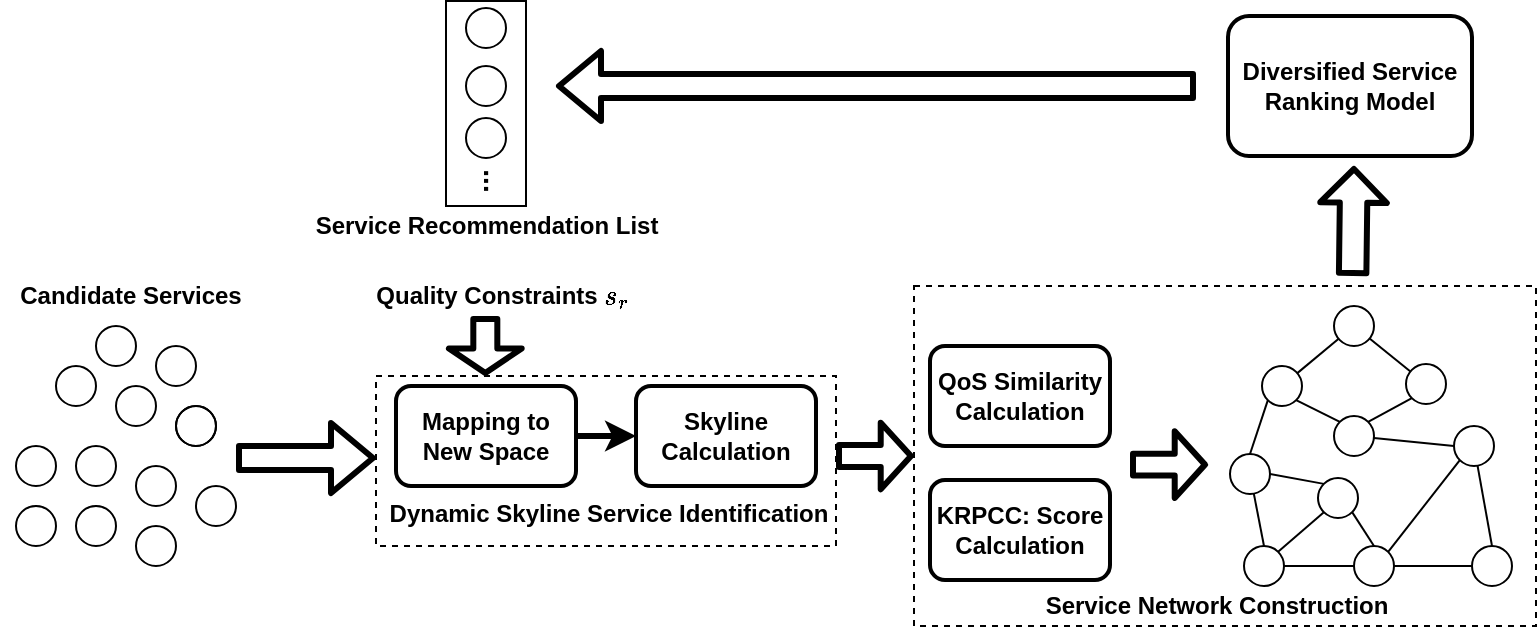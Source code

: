 <mxfile version="13.1.2" type="github">
  <diagram id="sd3B13jJpRDf2u8jtMgA" name="Page-1">
    <mxGraphModel dx="1040" dy="527" grid="1" gridSize="10" guides="1" tooltips="1" connect="1" arrows="1" fold="1" page="1" pageScale="1" pageWidth="827" pageHeight="1169" math="1" shadow="0">
      <root>
        <mxCell id="0" />
        <mxCell id="1" parent="0" />
        <mxCell id="cKlKM32kicbf2RL1kfpF-74" value="" style="rounded=0;whiteSpace=wrap;html=1;fillColor=none;" parent="1" vertex="1">
          <mxGeometry x="265" y="277.5" width="40" height="102.5" as="geometry" />
        </mxCell>
        <mxCell id="cKlKM32kicbf2RL1kfpF-67" value="" style="rounded=0;whiteSpace=wrap;html=1;fillColor=none;dashed=1;" parent="1" vertex="1">
          <mxGeometry x="230" y="465" width="230" height="85" as="geometry" />
        </mxCell>
        <mxCell id="WeZ2IR0lr3XahTYSVris-6" value="" style="ellipse;whiteSpace=wrap;html=1;aspect=fixed;fillColor=none;" parent="1" vertex="1">
          <mxGeometry x="90" y="440" width="20" height="20" as="geometry" />
        </mxCell>
        <mxCell id="cKlKM32kicbf2RL1kfpF-1" value="" style="ellipse;whiteSpace=wrap;html=1;aspect=fixed;fillColor=none;" parent="1" vertex="1">
          <mxGeometry x="100" y="470" width="20" height="20" as="geometry" />
        </mxCell>
        <mxCell id="cKlKM32kicbf2RL1kfpF-4" value="" style="ellipse;whiteSpace=wrap;html=1;aspect=fixed;fillColor=none;" parent="1" vertex="1">
          <mxGeometry x="120" y="450" width="20" height="20" as="geometry" />
        </mxCell>
        <mxCell id="cKlKM32kicbf2RL1kfpF-5" value="" style="ellipse;whiteSpace=wrap;html=1;aspect=fixed;fillColor=none;" parent="1" vertex="1">
          <mxGeometry x="130" y="480" width="20" height="20" as="geometry" />
        </mxCell>
        <mxCell id="cKlKM32kicbf2RL1kfpF-6" value="" style="ellipse;whiteSpace=wrap;html=1;aspect=fixed;fillColor=none;" parent="1" vertex="1">
          <mxGeometry x="130" y="480" width="20" height="20" as="geometry" />
        </mxCell>
        <mxCell id="cKlKM32kicbf2RL1kfpF-7" value="" style="ellipse;whiteSpace=wrap;html=1;aspect=fixed;fillColor=none;" parent="1" vertex="1">
          <mxGeometry x="70" y="460" width="20" height="20" as="geometry" />
        </mxCell>
        <mxCell id="cKlKM32kicbf2RL1kfpF-8" value="" style="ellipse;whiteSpace=wrap;html=1;aspect=fixed;fillColor=none;" parent="1" vertex="1">
          <mxGeometry x="80" y="500" width="20" height="20" as="geometry" />
        </mxCell>
        <mxCell id="cKlKM32kicbf2RL1kfpF-9" value="" style="ellipse;whiteSpace=wrap;html=1;aspect=fixed;fillColor=none;" parent="1" vertex="1">
          <mxGeometry x="110" y="510" width="20" height="20" as="geometry" />
        </mxCell>
        <mxCell id="cKlKM32kicbf2RL1kfpF-10" value="" style="ellipse;whiteSpace=wrap;html=1;aspect=fixed;fillColor=none;" parent="1" vertex="1">
          <mxGeometry x="140" y="520" width="20" height="20" as="geometry" />
        </mxCell>
        <mxCell id="cKlKM32kicbf2RL1kfpF-11" value="" style="ellipse;whiteSpace=wrap;html=1;aspect=fixed;fillColor=none;" parent="1" vertex="1">
          <mxGeometry x="50" y="500" width="20" height="20" as="geometry" />
        </mxCell>
        <mxCell id="cKlKM32kicbf2RL1kfpF-12" value="" style="ellipse;whiteSpace=wrap;html=1;aspect=fixed;fillColor=none;" parent="1" vertex="1">
          <mxGeometry x="80" y="530" width="20" height="20" as="geometry" />
        </mxCell>
        <mxCell id="cKlKM32kicbf2RL1kfpF-13" value="&lt;b&gt;Candidate&amp;nbsp;Services&lt;/b&gt;" style="text;html=1;align=center;verticalAlign=middle;resizable=0;points=[];autosize=1;" parent="1" vertex="1">
          <mxGeometry x="42" y="415" width="130" height="20" as="geometry" />
        </mxCell>
        <mxCell id="cKlKM32kicbf2RL1kfpF-17" value="&lt;b&gt;Mapping&amp;nbsp;to New Space&lt;/b&gt;" style="rounded=1;whiteSpace=wrap;html=1;strokeWidth=2;" parent="1" vertex="1">
          <mxGeometry x="240" y="470" width="90" height="50" as="geometry" />
        </mxCell>
        <mxCell id="cKlKM32kicbf2RL1kfpF-19" value="&lt;b&gt;Skyline Calculation&lt;/b&gt;" style="rounded=1;whiteSpace=wrap;html=1;strokeWidth=2;" parent="1" vertex="1">
          <mxGeometry x="360" y="470" width="90" height="50" as="geometry" />
        </mxCell>
        <mxCell id="cKlKM32kicbf2RL1kfpF-20" value="&lt;b&gt;QoS Similarity Calculation&lt;/b&gt;" style="rounded=1;whiteSpace=wrap;html=1;strokeWidth=2;" parent="1" vertex="1">
          <mxGeometry x="507" y="450" width="90" height="50" as="geometry" />
        </mxCell>
        <mxCell id="cKlKM32kicbf2RL1kfpF-21" value="$$s_r$$" style="text;html=1;align=center;verticalAlign=middle;resizable=0;points=[];autosize=1;" parent="1" vertex="1">
          <mxGeometry x="320" y="415" width="60" height="20" as="geometry" />
        </mxCell>
        <mxCell id="cKlKM32kicbf2RL1kfpF-26" value="&lt;b&gt;Quality Constraints&lt;/b&gt;" style="text;html=1;align=center;verticalAlign=middle;resizable=0;points=[];autosize=1;" parent="1" vertex="1">
          <mxGeometry x="220" y="415" width="130" height="20" as="geometry" />
        </mxCell>
        <mxCell id="cKlKM32kicbf2RL1kfpF-28" value="&lt;b&gt;Dynamic Skyline Service Identification&lt;/b&gt;" style="text;html=1;align=center;verticalAlign=middle;resizable=0;points=[];autosize=1;" parent="1" vertex="1">
          <mxGeometry x="231" y="524" width="230" height="20" as="geometry" />
        </mxCell>
        <mxCell id="cKlKM32kicbf2RL1kfpF-29" value="" style="ellipse;whiteSpace=wrap;html=1;aspect=fixed;fillColor=none;" parent="1" vertex="1">
          <mxGeometry x="709" y="430" width="20" height="20" as="geometry" />
        </mxCell>
        <mxCell id="cKlKM32kicbf2RL1kfpF-30" value="" style="ellipse;whiteSpace=wrap;html=1;aspect=fixed;fillColor=none;" parent="1" vertex="1">
          <mxGeometry x="673" y="460" width="20" height="20" as="geometry" />
        </mxCell>
        <mxCell id="cKlKM32kicbf2RL1kfpF-31" value="" style="ellipse;whiteSpace=wrap;html=1;aspect=fixed;fillColor=none;" parent="1" vertex="1">
          <mxGeometry x="745" y="459" width="20" height="20" as="geometry" />
        </mxCell>
        <mxCell id="cKlKM32kicbf2RL1kfpF-32" value="" style="ellipse;whiteSpace=wrap;html=1;aspect=fixed;fillColor=none;" parent="1" vertex="1">
          <mxGeometry x="709" y="485" width="20" height="20" as="geometry" />
        </mxCell>
        <mxCell id="cKlKM32kicbf2RL1kfpF-33" value="" style="ellipse;whiteSpace=wrap;html=1;aspect=fixed;fillColor=none;" parent="1" vertex="1">
          <mxGeometry x="657" y="504" width="20" height="20" as="geometry" />
        </mxCell>
        <mxCell id="cKlKM32kicbf2RL1kfpF-34" value="" style="ellipse;whiteSpace=wrap;html=1;aspect=fixed;fillColor=none;" parent="1" vertex="1">
          <mxGeometry x="664" y="550" width="20" height="20" as="geometry" />
        </mxCell>
        <mxCell id="cKlKM32kicbf2RL1kfpF-35" value="" style="ellipse;whiteSpace=wrap;html=1;aspect=fixed;fillColor=none;" parent="1" vertex="1">
          <mxGeometry x="701" y="516" width="20" height="20" as="geometry" />
        </mxCell>
        <mxCell id="cKlKM32kicbf2RL1kfpF-36" value="" style="ellipse;whiteSpace=wrap;html=1;aspect=fixed;fillColor=none;" parent="1" vertex="1">
          <mxGeometry x="719" y="550" width="20" height="20" as="geometry" />
        </mxCell>
        <mxCell id="cKlKM32kicbf2RL1kfpF-37" value="" style="ellipse;whiteSpace=wrap;html=1;aspect=fixed;fillColor=none;" parent="1" vertex="1">
          <mxGeometry x="778" y="550" width="20" height="20" as="geometry" />
        </mxCell>
        <mxCell id="cKlKM32kicbf2RL1kfpF-38" value="" style="ellipse;whiteSpace=wrap;html=1;aspect=fixed;fillColor=none;" parent="1" vertex="1">
          <mxGeometry x="769" y="490" width="20" height="20" as="geometry" />
        </mxCell>
        <mxCell id="cKlKM32kicbf2RL1kfpF-39" value="" style="ellipse;whiteSpace=wrap;html=1;aspect=fixed;fillColor=none;" parent="1" vertex="1">
          <mxGeometry x="110" y="540" width="20" height="20" as="geometry" />
        </mxCell>
        <mxCell id="cKlKM32kicbf2RL1kfpF-40" value="" style="ellipse;whiteSpace=wrap;html=1;aspect=fixed;fillColor=none;" parent="1" vertex="1">
          <mxGeometry x="50" y="530" width="20" height="20" as="geometry" />
        </mxCell>
        <mxCell id="cKlKM32kicbf2RL1kfpF-42" value="" style="endArrow=none;html=1;" parent="1" source="cKlKM32kicbf2RL1kfpF-31" target="cKlKM32kicbf2RL1kfpF-29" edge="1">
          <mxGeometry width="50" height="50" relative="1" as="geometry">
            <mxPoint x="709" y="370" as="sourcePoint" />
            <mxPoint x="759" y="320" as="targetPoint" />
          </mxGeometry>
        </mxCell>
        <mxCell id="cKlKM32kicbf2RL1kfpF-44" value="" style="endArrow=none;html=1;" parent="1" source="cKlKM32kicbf2RL1kfpF-30" target="cKlKM32kicbf2RL1kfpF-29" edge="1">
          <mxGeometry width="50" height="50" relative="1" as="geometry">
            <mxPoint x="759" y="650" as="sourcePoint" />
            <mxPoint x="809" y="600" as="targetPoint" />
          </mxGeometry>
        </mxCell>
        <mxCell id="cKlKM32kicbf2RL1kfpF-45" value="" style="endArrow=none;html=1;exitX=0.5;exitY=0;exitDx=0;exitDy=0;" parent="1" source="cKlKM32kicbf2RL1kfpF-34" target="cKlKM32kicbf2RL1kfpF-33" edge="1">
          <mxGeometry width="50" height="50" relative="1" as="geometry">
            <mxPoint x="679" y="550" as="sourcePoint" />
            <mxPoint x="759" y="590" as="targetPoint" />
          </mxGeometry>
        </mxCell>
        <mxCell id="cKlKM32kicbf2RL1kfpF-46" value="" style="endArrow=none;html=1;exitX=1;exitY=0.5;exitDx=0;exitDy=0;" parent="1" source="cKlKM32kicbf2RL1kfpF-36" target="cKlKM32kicbf2RL1kfpF-37" edge="1">
          <mxGeometry width="50" height="50" relative="1" as="geometry">
            <mxPoint x="739" y="630" as="sourcePoint" />
            <mxPoint x="789" y="580" as="targetPoint" />
          </mxGeometry>
        </mxCell>
        <mxCell id="cKlKM32kicbf2RL1kfpF-48" value="" style="endArrow=none;html=1;entryX=0.5;entryY=0;entryDx=0;entryDy=0;" parent="1" source="cKlKM32kicbf2RL1kfpF-38" target="cKlKM32kicbf2RL1kfpF-37" edge="1">
          <mxGeometry width="50" height="50" relative="1" as="geometry">
            <mxPoint x="749" y="570" as="sourcePoint" />
            <mxPoint x="780.056" y="554.472" as="targetPoint" />
          </mxGeometry>
        </mxCell>
        <mxCell id="cKlKM32kicbf2RL1kfpF-49" value="" style="endArrow=none;html=1;exitX=0;exitY=0.5;exitDx=0;exitDy=0;" parent="1" source="cKlKM32kicbf2RL1kfpF-38" target="cKlKM32kicbf2RL1kfpF-32" edge="1">
          <mxGeometry width="50" height="50" relative="1" as="geometry">
            <mxPoint x="759" y="580" as="sourcePoint" />
            <mxPoint x="790.056" y="564.472" as="targetPoint" />
          </mxGeometry>
        </mxCell>
        <mxCell id="cKlKM32kicbf2RL1kfpF-50" value="" style="endArrow=none;html=1;exitX=1;exitY=0.5;exitDx=0;exitDy=0;entryX=0;entryY=0.5;entryDx=0;entryDy=0;" parent="1" source="cKlKM32kicbf2RL1kfpF-34" target="cKlKM32kicbf2RL1kfpF-36" edge="1">
          <mxGeometry width="50" height="50" relative="1" as="geometry">
            <mxPoint x="769" y="590" as="sourcePoint" />
            <mxPoint x="800.056" y="574.472" as="targetPoint" />
          </mxGeometry>
        </mxCell>
        <mxCell id="cKlKM32kicbf2RL1kfpF-51" value="" style="endArrow=none;html=1;exitX=1;exitY=0.5;exitDx=0;exitDy=0;entryX=0;entryY=0;entryDx=0;entryDy=0;" parent="1" source="cKlKM32kicbf2RL1kfpF-33" target="cKlKM32kicbf2RL1kfpF-35" edge="1">
          <mxGeometry width="50" height="50" relative="1" as="geometry">
            <mxPoint x="779" y="600" as="sourcePoint" />
            <mxPoint x="699" y="530" as="targetPoint" />
          </mxGeometry>
        </mxCell>
        <mxCell id="cKlKM32kicbf2RL1kfpF-52" value="" style="endArrow=none;html=1;exitX=1;exitY=1;exitDx=0;exitDy=0;entryX=0.5;entryY=0;entryDx=0;entryDy=0;" parent="1" source="cKlKM32kicbf2RL1kfpF-35" target="cKlKM32kicbf2RL1kfpF-36" edge="1">
          <mxGeometry width="50" height="50" relative="1" as="geometry">
            <mxPoint x="789" y="610" as="sourcePoint" />
            <mxPoint x="820.056" y="594.472" as="targetPoint" />
          </mxGeometry>
        </mxCell>
        <mxCell id="cKlKM32kicbf2RL1kfpF-53" value="" style="endArrow=none;html=1;exitX=0;exitY=1;exitDx=0;exitDy=0;entryX=0.5;entryY=0;entryDx=0;entryDy=0;" parent="1" source="cKlKM32kicbf2RL1kfpF-30" target="cKlKM32kicbf2RL1kfpF-33" edge="1">
          <mxGeometry width="50" height="50" relative="1" as="geometry">
            <mxPoint x="799" y="620" as="sourcePoint" />
            <mxPoint x="830.056" y="604.472" as="targetPoint" />
          </mxGeometry>
        </mxCell>
        <mxCell id="cKlKM32kicbf2RL1kfpF-54" value="" style="endArrow=none;html=1;exitX=1;exitY=1;exitDx=0;exitDy=0;entryX=0;entryY=0;entryDx=0;entryDy=0;" parent="1" source="cKlKM32kicbf2RL1kfpF-30" target="cKlKM32kicbf2RL1kfpF-32" edge="1">
          <mxGeometry width="50" height="50" relative="1" as="geometry">
            <mxPoint x="809" y="630" as="sourcePoint" />
            <mxPoint x="840.056" y="614.472" as="targetPoint" />
          </mxGeometry>
        </mxCell>
        <mxCell id="cKlKM32kicbf2RL1kfpF-55" value="" style="endArrow=none;html=1;exitX=1;exitY=0;exitDx=0;exitDy=0;entryX=0;entryY=1;entryDx=0;entryDy=0;" parent="1" source="cKlKM32kicbf2RL1kfpF-32" target="cKlKM32kicbf2RL1kfpF-31" edge="1">
          <mxGeometry width="50" height="50" relative="1" as="geometry">
            <mxPoint x="819" y="640" as="sourcePoint" />
            <mxPoint x="850.056" y="624.472" as="targetPoint" />
          </mxGeometry>
        </mxCell>
        <mxCell id="cKlKM32kicbf2RL1kfpF-56" value="" style="endArrow=none;html=1;exitX=1;exitY=0;exitDx=0;exitDy=0;entryX=0;entryY=1;entryDx=0;entryDy=0;" parent="1" source="cKlKM32kicbf2RL1kfpF-36" target="cKlKM32kicbf2RL1kfpF-38" edge="1">
          <mxGeometry width="50" height="50" relative="1" as="geometry">
            <mxPoint x="829" y="650" as="sourcePoint" />
            <mxPoint x="860.056" y="634.472" as="targetPoint" />
          </mxGeometry>
        </mxCell>
        <mxCell id="cKlKM32kicbf2RL1kfpF-57" value="" style="endArrow=none;html=1;exitX=1;exitY=0;exitDx=0;exitDy=0;entryX=0;entryY=1;entryDx=0;entryDy=0;" parent="1" source="cKlKM32kicbf2RL1kfpF-34" target="cKlKM32kicbf2RL1kfpF-35" edge="1">
          <mxGeometry width="50" height="50" relative="1" as="geometry">
            <mxPoint x="839" y="660" as="sourcePoint" />
            <mxPoint x="870.056" y="644.472" as="targetPoint" />
          </mxGeometry>
        </mxCell>
        <mxCell id="cKlKM32kicbf2RL1kfpF-60" value="" style="endArrow=classic;html=1;exitX=1;exitY=0.5;exitDx=0;exitDy=0;entryX=0;entryY=0.5;entryDx=0;entryDy=0;strokeWidth=3;" parent="1" source="cKlKM32kicbf2RL1kfpF-17" target="cKlKM32kicbf2RL1kfpF-19" edge="1">
          <mxGeometry width="50" height="50" relative="1" as="geometry">
            <mxPoint x="310" y="620" as="sourcePoint" />
            <mxPoint x="360" y="570" as="targetPoint" />
          </mxGeometry>
        </mxCell>
        <mxCell id="cKlKM32kicbf2RL1kfpF-62" value="" style="shape=flexArrow;endArrow=classic;html=1;strokeWidth=3;" parent="1" edge="1">
          <mxGeometry width="50" height="50" relative="1" as="geometry">
            <mxPoint x="160" y="506" as="sourcePoint" />
            <mxPoint x="230" y="506" as="targetPoint" />
          </mxGeometry>
        </mxCell>
        <mxCell id="cKlKM32kicbf2RL1kfpF-63" value="" style="shape=flexArrow;endArrow=classic;html=1;strokeWidth=3;endWidth=21.379;endSize=3.076;" parent="1" edge="1">
          <mxGeometry width="50" height="50" relative="1" as="geometry">
            <mxPoint x="284.66" y="435" as="sourcePoint" />
            <mxPoint x="284.66" y="465" as="targetPoint" />
          </mxGeometry>
        </mxCell>
        <mxCell id="cKlKM32kicbf2RL1kfpF-64" value="&lt;b&gt;Diversified Service Ranking Model&lt;/b&gt;" style="rounded=1;whiteSpace=wrap;html=1;strokeWidth=2;" parent="1" vertex="1">
          <mxGeometry x="656" y="285" width="122" height="70" as="geometry" />
        </mxCell>
        <mxCell id="cKlKM32kicbf2RL1kfpF-65" value="&lt;b&gt;KRPCC: Score Calculation&lt;/b&gt;" style="rounded=1;whiteSpace=wrap;html=1;strokeWidth=2;" parent="1" vertex="1">
          <mxGeometry x="507" y="517" width="90" height="50" as="geometry" />
        </mxCell>
        <mxCell id="cKlKM32kicbf2RL1kfpF-68" value="" style="shape=flexArrow;endArrow=classic;html=1;strokeWidth=3;" parent="1" edge="1">
          <mxGeometry width="50" height="50" relative="1" as="geometry">
            <mxPoint x="640" y="320" as="sourcePoint" />
            <mxPoint x="320" y="320" as="targetPoint" />
          </mxGeometry>
        </mxCell>
        <mxCell id="cKlKM32kicbf2RL1kfpF-69" value="" style="ellipse;whiteSpace=wrap;html=1;aspect=fixed;fillColor=none;" parent="1" vertex="1">
          <mxGeometry x="275" y="310" width="20" height="20" as="geometry" />
        </mxCell>
        <mxCell id="cKlKM32kicbf2RL1kfpF-70" value="" style="ellipse;whiteSpace=wrap;html=1;aspect=fixed;fillColor=none;" parent="1" vertex="1">
          <mxGeometry x="275" y="281" width="20" height="20" as="geometry" />
        </mxCell>
        <mxCell id="cKlKM32kicbf2RL1kfpF-75" value="&lt;b&gt;Service&amp;nbsp;Recommendation&amp;nbsp;List&lt;/b&gt;" style="text;html=1;align=center;verticalAlign=middle;resizable=0;points=[];autosize=1;" parent="1" vertex="1">
          <mxGeometry x="190" y="379.5" width="190" height="20" as="geometry" />
        </mxCell>
        <mxCell id="cKlKM32kicbf2RL1kfpF-78" value="" style="rounded=0;whiteSpace=wrap;html=1;fillColor=none;dashed=1;" parent="1" vertex="1">
          <mxGeometry x="499" y="420" width="311" height="170" as="geometry" />
        </mxCell>
        <mxCell id="cKlKM32kicbf2RL1kfpF-79" value="" style="shape=flexArrow;endArrow=classic;html=1;strokeWidth=3;width=8.966;endSize=4.048;endWidth=19.334;entryX=0;entryY=0.5;entryDx=0;entryDy=0;" parent="1" target="cKlKM32kicbf2RL1kfpF-78" edge="1">
          <mxGeometry width="50" height="50" relative="1" as="geometry">
            <mxPoint x="460" y="505" as="sourcePoint" />
            <mxPoint x="487" y="506.0" as="targetPoint" />
          </mxGeometry>
        </mxCell>
        <mxCell id="cKlKM32kicbf2RL1kfpF-82" value="" style="shape=flexArrow;endArrow=classic;html=1;strokeWidth=3;width=8.966;endSize=4.048;endWidth=19.334;entryX=0;entryY=0.5;entryDx=0;entryDy=0;" parent="1" edge="1">
          <mxGeometry width="50" height="50" relative="1" as="geometry">
            <mxPoint x="607" y="509.31" as="sourcePoint" />
            <mxPoint x="646" y="509.31" as="targetPoint" />
          </mxGeometry>
        </mxCell>
        <mxCell id="cKlKM32kicbf2RL1kfpF-83" value="" style="shape=flexArrow;endArrow=classic;html=1;strokeWidth=3;endWidth=16.552;endSize=4.607;width=11.724;" parent="1" edge="1">
          <mxGeometry width="50" height="50" relative="1" as="geometry">
            <mxPoint x="718.31" y="415.0" as="sourcePoint" />
            <mxPoint x="719" y="360" as="targetPoint" />
          </mxGeometry>
        </mxCell>
        <mxCell id="cKlKM32kicbf2RL1kfpF-85" value="&lt;b&gt;&lt;font style=&quot;font-size: 14px&quot;&gt;...&lt;/font&gt;&lt;/b&gt;" style="text;html=1;align=center;verticalAlign=middle;resizable=0;points=[];autosize=1;rotation=90;" parent="1" vertex="1">
          <mxGeometry x="274" y="357" width="30" height="20" as="geometry" />
        </mxCell>
        <mxCell id="cKlKM32kicbf2RL1kfpF-86" value="" style="ellipse;whiteSpace=wrap;html=1;aspect=fixed;fillColor=none;" parent="1" vertex="1">
          <mxGeometry x="275" y="336" width="20" height="20" as="geometry" />
        </mxCell>
        <mxCell id="IOah4Ac1rtpJ04W-Qy3I-1" value="&lt;b&gt;Service&amp;nbsp;Network&amp;nbsp;Construction&lt;/b&gt;" style="text;html=1;align=center;verticalAlign=middle;resizable=0;points=[];autosize=1;" vertex="1" parent="1">
          <mxGeometry x="555" y="570" width="190" height="20" as="geometry" />
        </mxCell>
      </root>
    </mxGraphModel>
  </diagram>
</mxfile>
